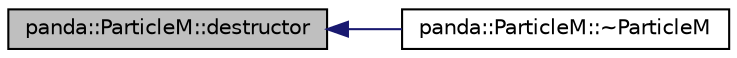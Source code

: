 digraph G
{
  edge [fontname="Helvetica",fontsize="10",labelfontname="Helvetica",labelfontsize="10"];
  node [fontname="Helvetica",fontsize="10",shape=record];
  rankdir=LR;
  Node1 [label="panda::ParticleM::destructor",height=0.2,width=0.4,color="black", fillcolor="grey75", style="filled" fontcolor="black"];
  Node1 -> Node2 [dir=back,color="midnightblue",fontsize="10",style="solid"];
  Node2 [label="panda::ParticleM::~ParticleM",height=0.2,width=0.4,color="black", fillcolor="white", style="filled",URL="$classpanda_1_1ParticleM.html#a887046812b7972d5c76d0440d04a6f0a"];
}
